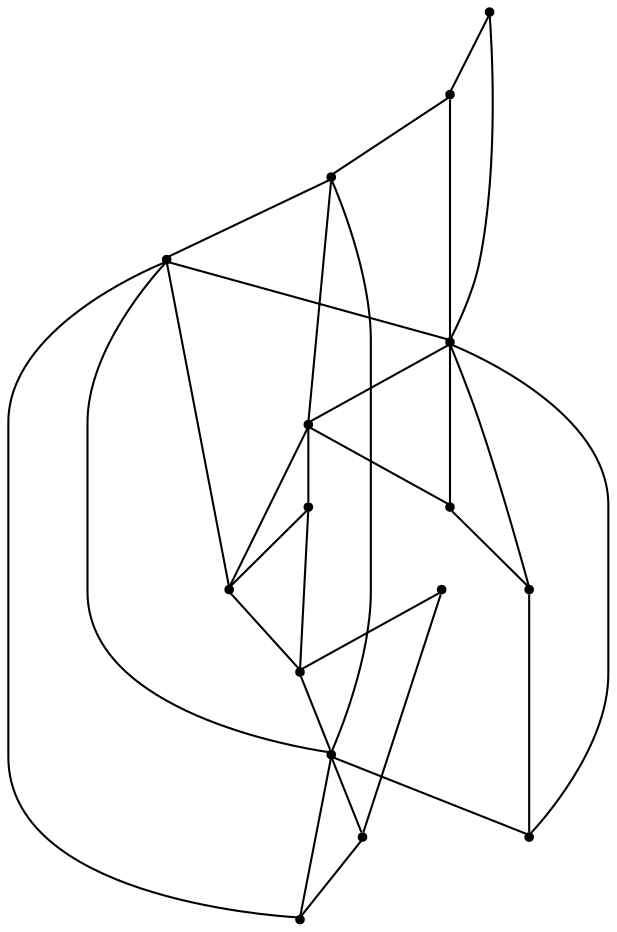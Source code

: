 graph {
  node [shape=point,comment="{\"directed\":false,\"doi\":\"10.1007/978-3-642-18469-7_2\",\"figure\":\"1 (2)\"}"]

  v0 [pos="1331.598937841462,568.1114050232923"]
  v1 [pos="1350.2810677865973,642.7901747354766"]
  v2 [pos="1387.6452004152693,642.7901747354766"]
  v3 [pos="1406.3272030988057,661.4597399866477"]
  v4 [pos="1443.6914629890764,661.4597399866477"]
  v5 [pos="1462.373465672613,661.4597399866477"]
  v6 [pos="1368.963070470134,698.79912484274"]
  v7 [pos="1462.373465672613,698.79912484274"]
  v8 [pos="1387.6452004152693,736.1382553450821"]
  v9 [pos="1518.4197282464204,736.1382553450821"]
  v10 [pos="1555.783988136691,736.1382553450821"]
  v11 [pos="1406.3272030988057,754.8080749500032"]
  v12 [pos="1555.783988136691,754.8080749500032"]
  v13 [pos="1406.3272030988057,792.1472054523454"]
  v14 [pos="1425.009333043941,792.1472054523454"]
  v15 [pos="1611.8301234488995,792.1472054523454"]

  v0 -- v2 [id="-3",pos="1331.598937841462,568.1114050232923 1387.6452004152693,642.7901747354766 1387.6452004152693,642.7901747354766 1387.6452004152693,642.7901747354766"]
  v0 -- v1 [id="-4",pos="1331.598937841462,568.1114050232923 1350.2810677865973,642.7901747354766 1350.2810677865973,642.7901747354766 1350.2810677865973,642.7901747354766"]
  v1 -- v6 [id="-7",pos="1350.2810677865973,642.7901747354766 1368.963070470134,698.79912484274 1368.963070470134,698.79912484274 1368.963070470134,698.79912484274"]
  v6 -- v8 [id="-10",pos="1368.963070470134,698.79912484274 1387.6452004152693,736.1382553450821 1387.6452004152693,736.1382553450821 1387.6452004152693,736.1382553450821"]
  v8 -- v11 [id="-11",pos="1387.6452004152693,736.1382553450821 1406.3272030988057,754.8080749500032 1406.3272030988057,754.8080749500032 1406.3272030988057,754.8080749500032"]
  v11 -- v14 [id="-12",pos="1406.3272030988057,754.8080749500032 1425.009333043941,792.1472054523454 1425.009333043941,792.1472054523454 1425.009333043941,792.1472054523454"]
  v6 -- v11 [id="-14",pos="1368.963070470134,698.79912484274 1406.3272030988057,754.8080749500032 1406.3272030988057,754.8080749500032 1406.3272030988057,754.8080749500032"]
  v8 -- v13 [id="-16",pos="1387.6452004152693,736.1382553450821 1406.3272030988057,792.1472054523454 1406.3272030988057,792.1472054523454 1406.3272030988057,792.1472054523454"]
  v2 -- v3 [id="-19",pos="1387.6452004152693,642.7901747354766 1406.3272030988057,661.4597399866477 1406.3272030988057,661.4597399866477 1406.3272030988057,661.4597399866477"]
  v2 -- v4 [id="-20",pos="1387.6452004152693,642.7901747354766 1443.6914629890764,661.4597399866477 1443.6914629890764,661.4597399866477 1443.6914629890764,661.4597399866477"]
  v2 -- v5 [id="-21",pos="1387.6452004152693,642.7901747354766 1462.373465672613,661.4597399866477 1462.373465672613,661.4597399866477 1462.373465672613,661.4597399866477"]
  v2 -- v7 [id="-22",pos="1387.6452004152693,642.7901747354766 1462.373465672613,698.79912484274 1462.373465672613,698.79912484274 1462.373465672613,698.79912484274"]
  v8 -- v2 [id="-24",pos="1387.6452004152693,736.1382553450821 1387.6452004152693,642.7901747354766 1387.6452004152693,642.7901747354766 1387.6452004152693,642.7901747354766"]
  v13 -- v11 [id="-27",pos="1406.3272030988057,792.1472054523454 1406.3272030988057,754.8080749500032 1406.3272030988057,754.8080749500032 1406.3272030988057,754.8080749500032"]
  v11 -- v3 [id="-28",pos="1406.3272030988057,754.8080749500032 1406.3272030988057,661.4597399866477 1406.3272030988057,661.4597399866477 1406.3272030988057,661.4597399866477"]
  v7 -- v10 [id="-34",pos="1462.373465672613,698.79912484274 1555.783988136691,736.1382553450821 1555.783988136691,736.1382553450821 1555.783988136691,736.1382553450821"]
  v7 -- v5 [id="-36",pos="1462.373465672613,698.79912484274 1462.373465672613,661.4597399866477 1462.373465672613,661.4597399866477 1462.373465672613,661.4597399866477"]
  v2 -- v1 [id="-39",pos="1387.6452004152693,642.7901747354766 1350.2810677865973,642.7901747354766 1350.2810677865973,642.7901747354766 1350.2810677865973,642.7901747354766"]
  v9 -- v12 [id="-40",pos="1518.4197282464204,736.1382553450821 1555.783988136691,754.8080749500032 1555.783988136691,754.8080749500032 1555.783988136691,754.8080749500032"]
  v9 -- v7 [id="-41",pos="1518.4197282464204,736.1382553450821 1462.373465672613,698.79912484274 1462.373465672613,698.79912484274 1462.373465672613,698.79912484274"]
  v12 -- v10 [id="-46",pos="1555.783988136691,754.8080749500032 1555.783988136691,736.1382553450821 1555.783988136691,736.1382553450821 1555.783988136691,736.1382553450821"]
  v4 -- v3 [id="-49",pos="1443.6914629890764,661.4597399866477 1406.3272030988057,661.4597399866477 1406.3272030988057,661.4597399866477 1406.3272030988057,661.4597399866477"]
  v15 -- v12 [id="-50",pos="1611.8301234488995,792.1472054523454 1555.783988136691,754.8080749500032 1555.783988136691,754.8080749500032 1555.783988136691,754.8080749500032"]
  v5 -- v4 [id="-54",pos="1462.373465672613,661.4597399866477 1443.6914629890764,661.4597399866477 1443.6914629890764,661.4597399866477 1443.6914629890764,661.4597399866477"]
  v15 -- v14 [id="-56",pos="1611.8301234488995,792.1472054523454 1425.009333043941,792.1472054523454 1425.009333043941,792.1472054523454 1425.009333043941,792.1472054523454"]
  v14 -- v13 [id="-57",pos="1425.009333043941,792.1472054523454 1406.3272030988057,792.1472054523454 1406.3272030988057,792.1472054523454 1406.3272030988057,792.1472054523454"]
  v12 -- v11 [id="-61",pos="1555.783988136691,754.8080749500032 1406.3272030988057,754.8080749500032 1406.3272030988057,754.8080749500032 1406.3272030988057,754.8080749500032"]
  v10 -- v9 [id="-64",pos="1555.783988136691,736.1382553450821 1518.4197282464204,736.1382553450821 1518.4197282464204,736.1382553450821 1518.4197282464204,736.1382553450821"]
  v9 -- v8 [id="-65",pos="1518.4197282464204,736.1382553450821 1387.6452004152693,736.1382553450821 1387.6452004152693,736.1382553450821 1387.6452004152693,736.1382553450821"]
  v7 -- v6 [id="-69",pos="1462.373465672613,698.79912484274 1368.963070470134,698.79912484274 1368.963070470134,698.79912484274 1368.963070470134,698.79912484274"]
}